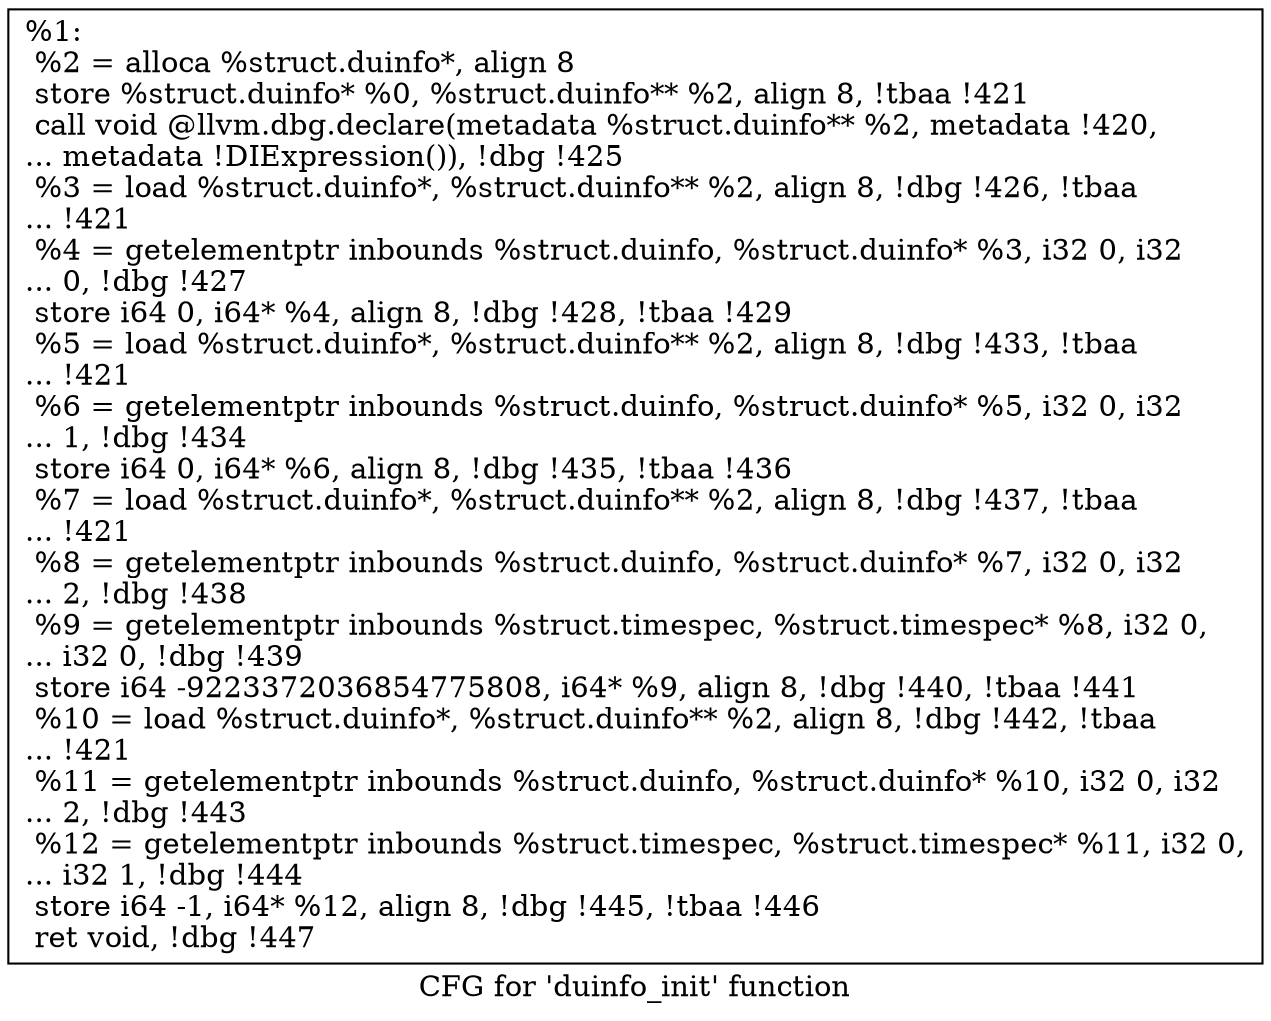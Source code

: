 digraph "CFG for 'duinfo_init' function" {
	label="CFG for 'duinfo_init' function";

	Node0x1278300 [shape=record,label="{%1:\l  %2 = alloca %struct.duinfo*, align 8\l  store %struct.duinfo* %0, %struct.duinfo** %2, align 8, !tbaa !421\l  call void @llvm.dbg.declare(metadata %struct.duinfo** %2, metadata !420,\l... metadata !DIExpression()), !dbg !425\l  %3 = load %struct.duinfo*, %struct.duinfo** %2, align 8, !dbg !426, !tbaa\l... !421\l  %4 = getelementptr inbounds %struct.duinfo, %struct.duinfo* %3, i32 0, i32\l... 0, !dbg !427\l  store i64 0, i64* %4, align 8, !dbg !428, !tbaa !429\l  %5 = load %struct.duinfo*, %struct.duinfo** %2, align 8, !dbg !433, !tbaa\l... !421\l  %6 = getelementptr inbounds %struct.duinfo, %struct.duinfo* %5, i32 0, i32\l... 1, !dbg !434\l  store i64 0, i64* %6, align 8, !dbg !435, !tbaa !436\l  %7 = load %struct.duinfo*, %struct.duinfo** %2, align 8, !dbg !437, !tbaa\l... !421\l  %8 = getelementptr inbounds %struct.duinfo, %struct.duinfo* %7, i32 0, i32\l... 2, !dbg !438\l  %9 = getelementptr inbounds %struct.timespec, %struct.timespec* %8, i32 0,\l... i32 0, !dbg !439\l  store i64 -9223372036854775808, i64* %9, align 8, !dbg !440, !tbaa !441\l  %10 = load %struct.duinfo*, %struct.duinfo** %2, align 8, !dbg !442, !tbaa\l... !421\l  %11 = getelementptr inbounds %struct.duinfo, %struct.duinfo* %10, i32 0, i32\l... 2, !dbg !443\l  %12 = getelementptr inbounds %struct.timespec, %struct.timespec* %11, i32 0,\l... i32 1, !dbg !444\l  store i64 -1, i64* %12, align 8, !dbg !445, !tbaa !446\l  ret void, !dbg !447\l}"];
}
